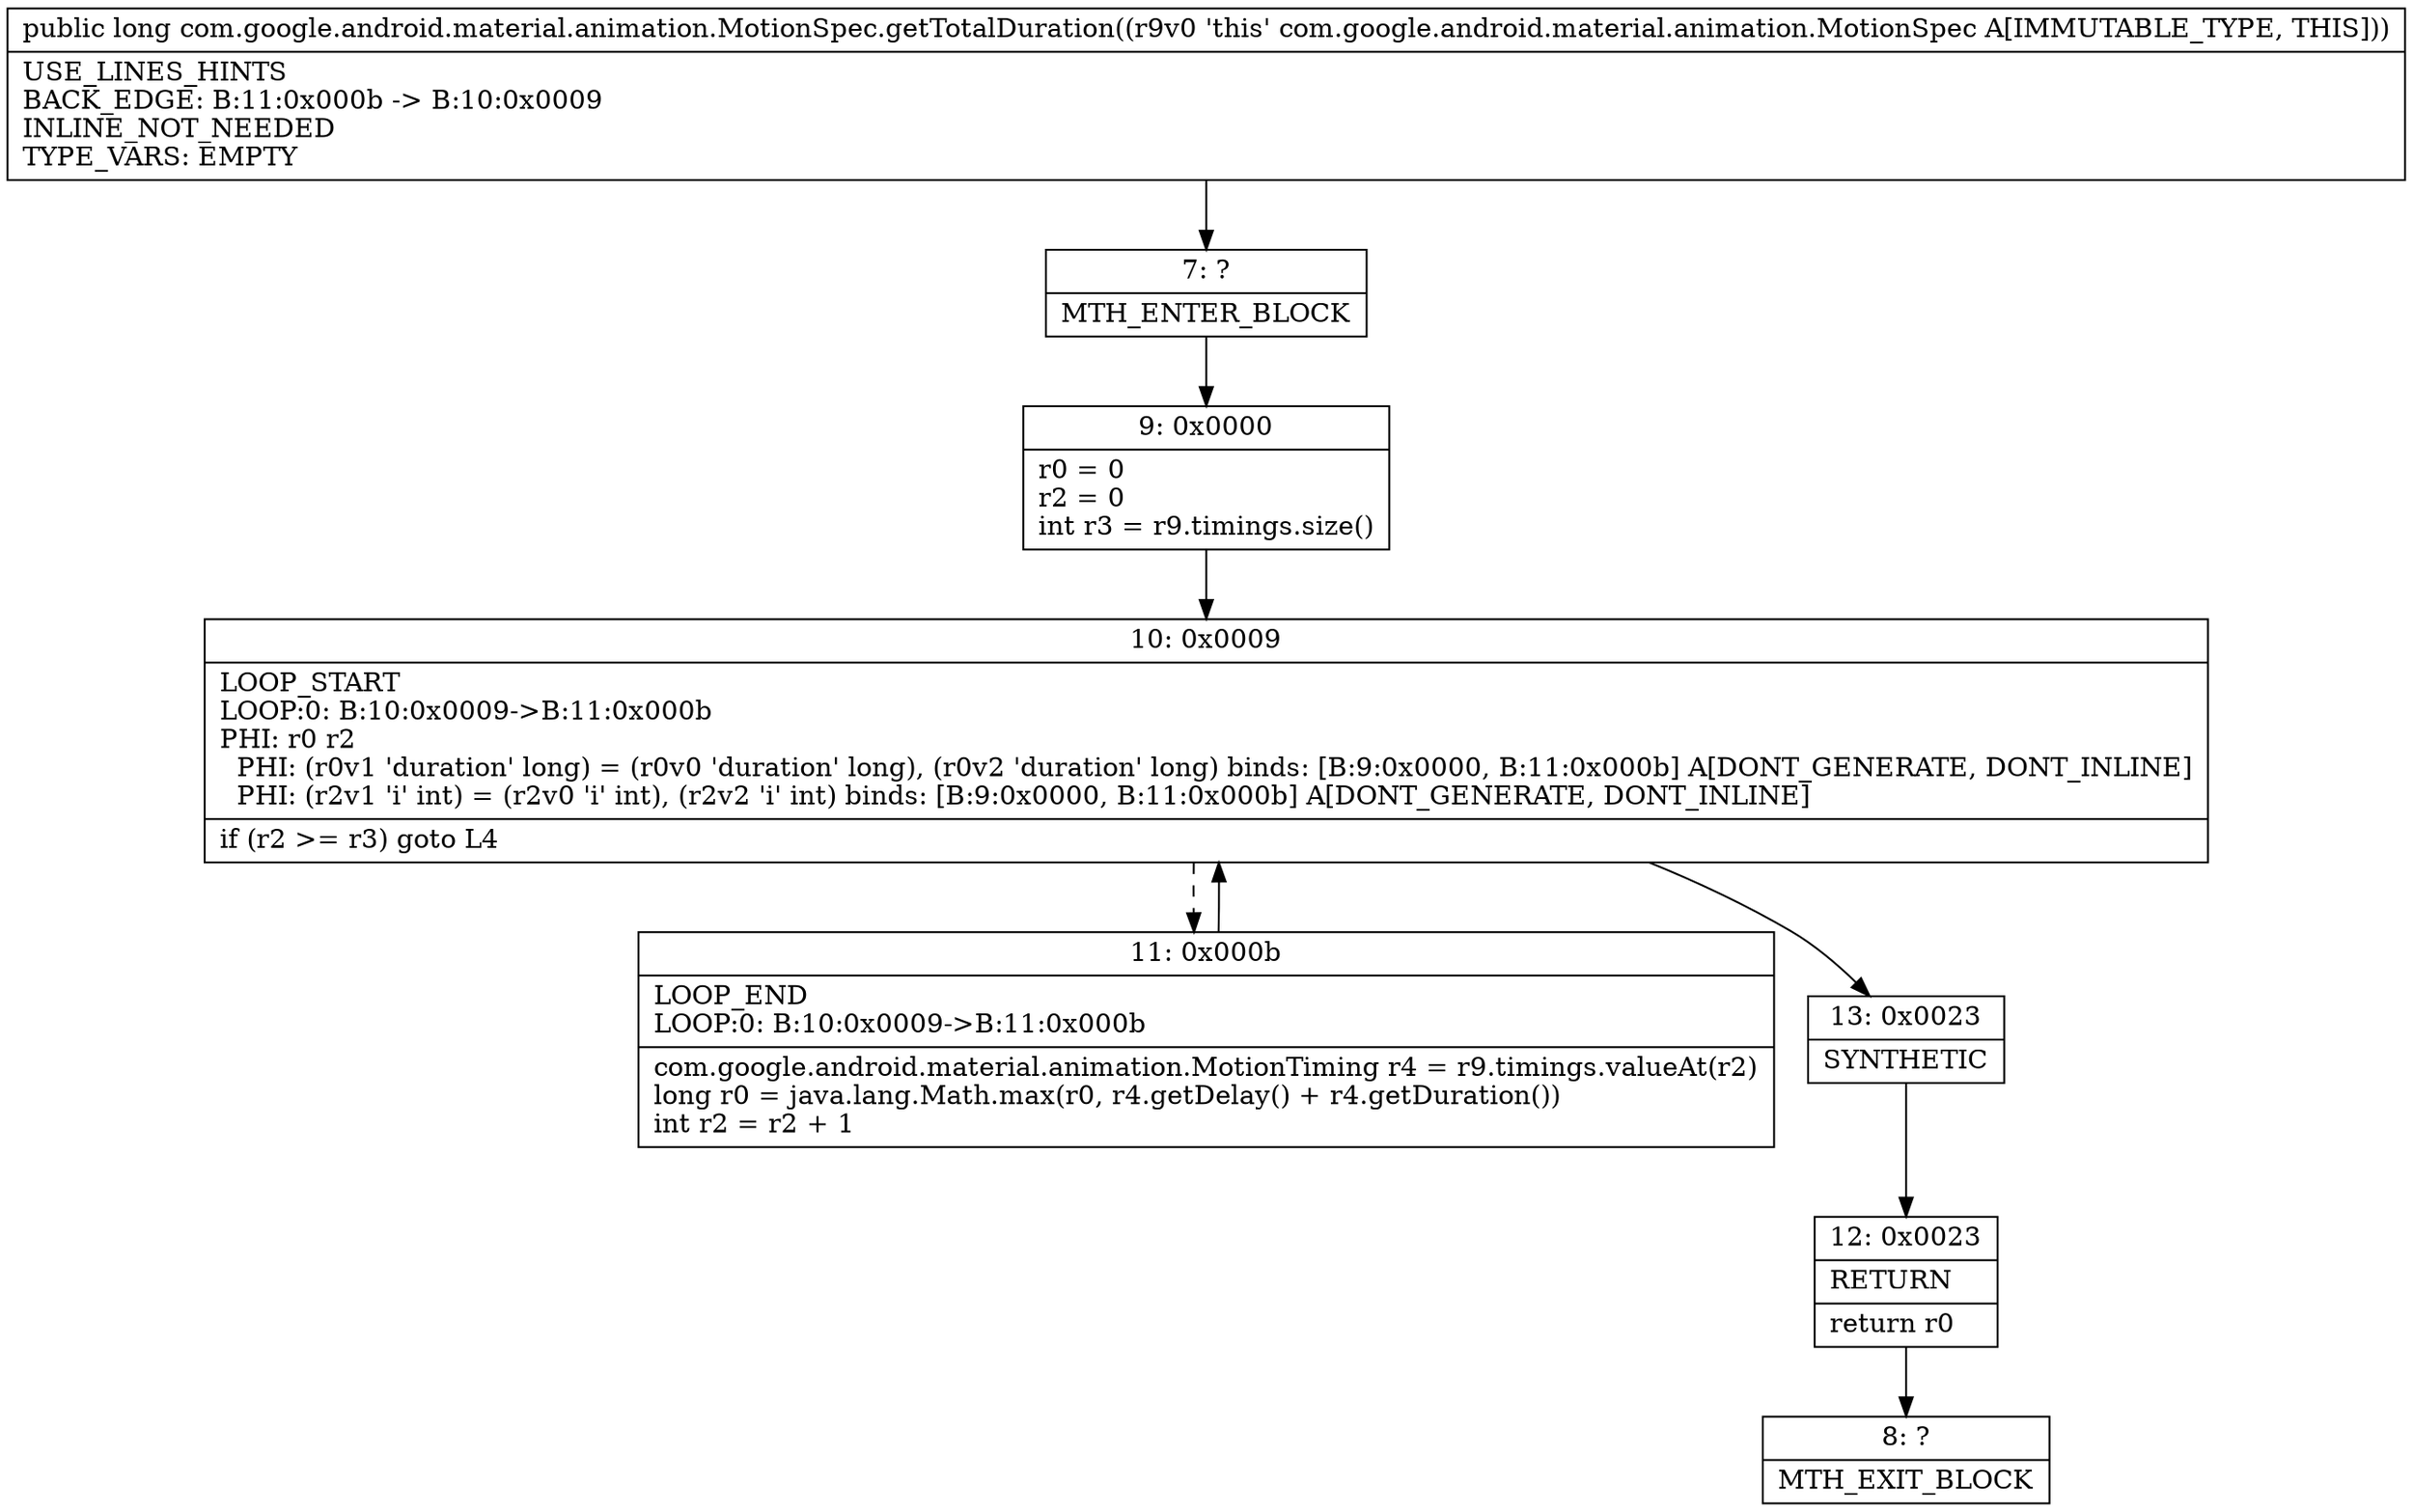 digraph "CFG forcom.google.android.material.animation.MotionSpec.getTotalDuration()J" {
Node_7 [shape=record,label="{7\:\ ?|MTH_ENTER_BLOCK\l}"];
Node_9 [shape=record,label="{9\:\ 0x0000|r0 = 0\lr2 = 0\lint r3 = r9.timings.size()\l}"];
Node_10 [shape=record,label="{10\:\ 0x0009|LOOP_START\lLOOP:0: B:10:0x0009\-\>B:11:0x000b\lPHI: r0 r2 \l  PHI: (r0v1 'duration' long) = (r0v0 'duration' long), (r0v2 'duration' long) binds: [B:9:0x0000, B:11:0x000b] A[DONT_GENERATE, DONT_INLINE]\l  PHI: (r2v1 'i' int) = (r2v0 'i' int), (r2v2 'i' int) binds: [B:9:0x0000, B:11:0x000b] A[DONT_GENERATE, DONT_INLINE]\l|if (r2 \>= r3) goto L4\l}"];
Node_11 [shape=record,label="{11\:\ 0x000b|LOOP_END\lLOOP:0: B:10:0x0009\-\>B:11:0x000b\l|com.google.android.material.animation.MotionTiming r4 = r9.timings.valueAt(r2)\llong r0 = java.lang.Math.max(r0, r4.getDelay() + r4.getDuration())\lint r2 = r2 + 1\l}"];
Node_13 [shape=record,label="{13\:\ 0x0023|SYNTHETIC\l}"];
Node_12 [shape=record,label="{12\:\ 0x0023|RETURN\l|return r0\l}"];
Node_8 [shape=record,label="{8\:\ ?|MTH_EXIT_BLOCK\l}"];
MethodNode[shape=record,label="{public long com.google.android.material.animation.MotionSpec.getTotalDuration((r9v0 'this' com.google.android.material.animation.MotionSpec A[IMMUTABLE_TYPE, THIS]))  | USE_LINES_HINTS\lBACK_EDGE: B:11:0x000b \-\> B:10:0x0009\lINLINE_NOT_NEEDED\lTYPE_VARS: EMPTY\l}"];
MethodNode -> Node_7;Node_7 -> Node_9;
Node_9 -> Node_10;
Node_10 -> Node_11[style=dashed];
Node_10 -> Node_13;
Node_11 -> Node_10;
Node_13 -> Node_12;
Node_12 -> Node_8;
}

